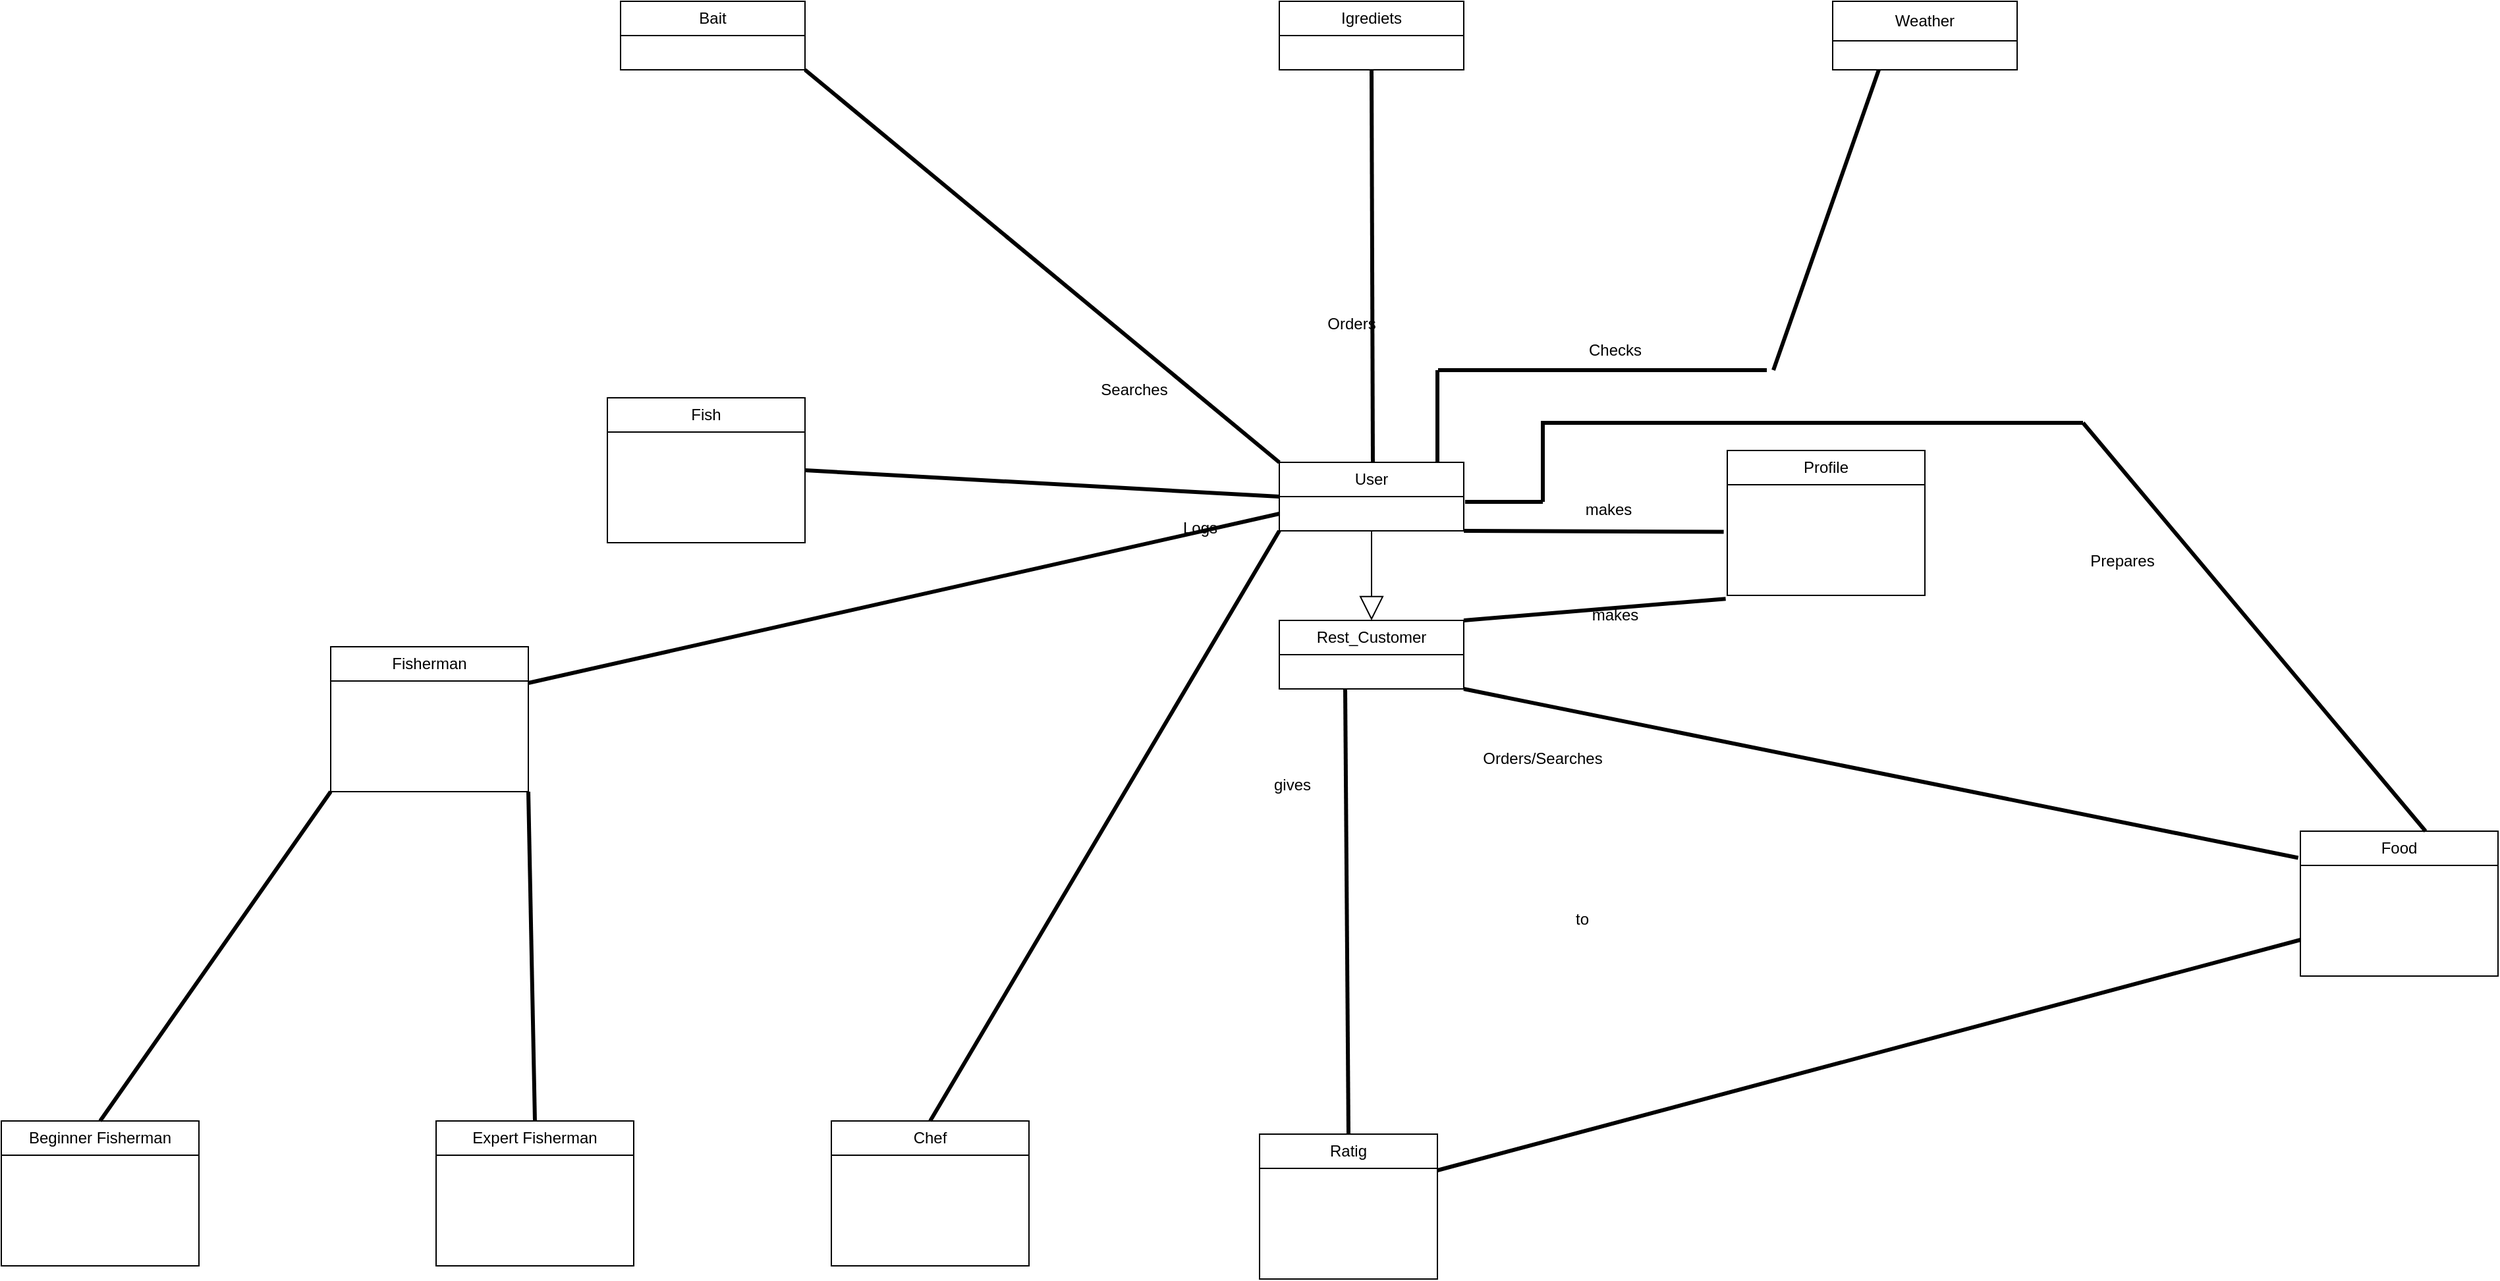 <mxfile version="26.1.0">
  <diagram name="Page-1" id="0783ab3e-0a74-02c8-0abd-f7b4e66b4bec">
    <mxGraphModel dx="2759" dy="1035" grid="1" gridSize="10" guides="1" tooltips="1" connect="1" arrows="1" fold="1" page="1" pageScale="1" pageWidth="850" pageHeight="1100" background="none" math="0" shadow="0">
      <root>
        <mxCell id="0" />
        <mxCell id="1" parent="0" />
        <mxCell id="9kzETTMTDvsTJWJQEYAj-15" value="User" style="swimlane;fontStyle=0;childLayout=stackLayout;horizontal=1;startSize=26;fillColor=none;horizontalStack=0;resizeParent=1;resizeParentMax=0;resizeLast=0;collapsible=1;marginBottom=0;whiteSpace=wrap;html=1;" parent="1" vertex="1">
          <mxGeometry x="350" y="480" width="140" height="52" as="geometry">
            <mxRectangle x="350" y="460" width="100" height="30" as="alternateBounds" />
          </mxGeometry>
        </mxCell>
        <mxCell id="9kzETTMTDvsTJWJQEYAj-19" value="Profile" style="swimlane;fontStyle=0;childLayout=stackLayout;horizontal=1;startSize=26;fillColor=none;horizontalStack=0;resizeParent=1;resizeParentMax=0;resizeLast=0;collapsible=1;marginBottom=0;whiteSpace=wrap;html=1;" parent="1" vertex="1">
          <mxGeometry x="690" y="471" width="150" height="110" as="geometry">
            <mxRectangle x="580" y="461" width="70" height="30" as="alternateBounds" />
          </mxGeometry>
        </mxCell>
        <mxCell id="9kzETTMTDvsTJWJQEYAj-25" value="" style="endArrow=none;startArrow=none;endFill=0;startFill=0;endSize=8;html=1;verticalAlign=bottom;labelBackgroundColor=none;strokeWidth=3;rounded=0;entryX=-0.018;entryY=0.425;entryDx=0;entryDy=0;entryPerimeter=0;exitX=1;exitY=1;exitDx=0;exitDy=0;" parent="1" source="9kzETTMTDvsTJWJQEYAj-15" edge="1">
          <mxGeometry width="160" relative="1" as="geometry">
            <mxPoint x="490" y="510" as="sourcePoint" />
            <mxPoint x="687.3" y="532.7" as="targetPoint" />
          </mxGeometry>
        </mxCell>
        <mxCell id="9kzETTMTDvsTJWJQEYAj-26" value="" style="text;html=1;align=center;verticalAlign=middle;whiteSpace=wrap;rounded=0;" parent="1" vertex="1">
          <mxGeometry x="650" y="500" width="40" height="20" as="geometry" />
        </mxCell>
        <mxCell id="9kzETTMTDvsTJWJQEYAj-27" value="" style="text;html=1;align=center;verticalAlign=middle;whiteSpace=wrap;rounded=0;" parent="1" vertex="1">
          <mxGeometry x="470" y="532" width="40" height="20" as="geometry" />
        </mxCell>
        <mxCell id="9kzETTMTDvsTJWJQEYAj-28" value="makes" style="text;html=1;align=center;verticalAlign=middle;whiteSpace=wrap;rounded=0;" parent="1" vertex="1">
          <mxGeometry x="570" y="501" width="60" height="30" as="geometry" />
        </mxCell>
        <mxCell id="9kzETTMTDvsTJWJQEYAj-29" value="Rest_Customer" style="swimlane;fontStyle=0;childLayout=stackLayout;horizontal=1;startSize=26;fillColor=none;horizontalStack=0;resizeParent=1;resizeParentMax=0;resizeLast=0;collapsible=1;marginBottom=0;whiteSpace=wrap;html=1;" parent="1" vertex="1">
          <mxGeometry x="350" y="600" width="140" height="52" as="geometry">
            <mxRectangle x="350" y="460" width="100" height="30" as="alternateBounds" />
          </mxGeometry>
        </mxCell>
        <mxCell id="9kzETTMTDvsTJWJQEYAj-30" value="" style="endArrow=none;startArrow=none;endFill=0;startFill=0;endSize=8;html=1;verticalAlign=bottom;labelBackgroundColor=none;strokeWidth=3;rounded=0;entryX=-0.008;entryY=1.031;entryDx=0;entryDy=0;entryPerimeter=0;exitX=1;exitY=0;exitDx=0;exitDy=0;" parent="1" source="9kzETTMTDvsTJWJQEYAj-29" edge="1">
          <mxGeometry width="160" relative="1" as="geometry">
            <mxPoint x="490" y="625.16" as="sourcePoint" />
            <mxPoint x="688.8" y="583.604" as="targetPoint" />
          </mxGeometry>
        </mxCell>
        <mxCell id="9kzETTMTDvsTJWJQEYAj-32" value="makes" style="text;html=1;align=center;verticalAlign=middle;whiteSpace=wrap;rounded=0;" parent="1" vertex="1">
          <mxGeometry x="580" y="581" width="50" height="29" as="geometry" />
        </mxCell>
        <mxCell id="9kzETTMTDvsTJWJQEYAj-33" value="" style="text;html=1;align=center;verticalAlign=middle;whiteSpace=wrap;rounded=0;" parent="1" vertex="1">
          <mxGeometry x="470" y="580" width="40" height="20" as="geometry" />
        </mxCell>
        <mxCell id="9kzETTMTDvsTJWJQEYAj-34" value="" style="text;html=1;align=center;verticalAlign=middle;whiteSpace=wrap;rounded=0;" parent="1" vertex="1">
          <mxGeometry x="630" y="560" width="60" height="30" as="geometry" />
        </mxCell>
        <mxCell id="9kzETTMTDvsTJWJQEYAj-35" value="" style="endArrow=none;startArrow=none;endFill=0;startFill=0;endSize=8;html=1;verticalAlign=bottom;labelBackgroundColor=none;strokeWidth=3;rounded=0;" parent="1" edge="1">
          <mxGeometry width="160" relative="1" as="geometry">
            <mxPoint x="470" y="480" as="sourcePoint" />
            <mxPoint x="470" y="410" as="targetPoint" />
          </mxGeometry>
        </mxCell>
        <mxCell id="9kzETTMTDvsTJWJQEYAj-36" value="" style="endArrow=none;startArrow=none;endFill=0;startFill=0;endSize=8;html=1;verticalAlign=bottom;labelBackgroundColor=none;strokeWidth=3;rounded=0;entryX=0;entryY=0.5;entryDx=0;entryDy=0;exitX=1;exitY=0.5;exitDx=0;exitDy=0;" parent="1" target="9kzETTMTDvsTJWJQEYAj-15" edge="1" source="9kzETTMTDvsTJWJQEYAj-67">
          <mxGeometry width="160" relative="1" as="geometry">
            <mxPoint x="220" y="516" as="sourcePoint" />
            <mxPoint x="299" y="420" as="targetPoint" />
            <Array as="points" />
          </mxGeometry>
        </mxCell>
        <mxCell id="9kzETTMTDvsTJWJQEYAj-37" value="Checks" style="text;html=1;align=center;verticalAlign=middle;whiteSpace=wrap;rounded=0;" parent="1" vertex="1">
          <mxGeometry x="575" y="380" width="60" height="30" as="geometry" />
        </mxCell>
        <mxCell id="9kzETTMTDvsTJWJQEYAj-38" value="Logs" style="text;html=1;align=center;verticalAlign=middle;whiteSpace=wrap;rounded=0;" parent="1" vertex="1">
          <mxGeometry x="270" y="520" width="40" height="20" as="geometry" />
        </mxCell>
        <mxCell id="9kzETTMTDvsTJWJQEYAj-41" value="" style="text;html=1;align=center;verticalAlign=middle;whiteSpace=wrap;rounded=0;" parent="1" vertex="1">
          <mxGeometry x="300" y="480" width="60" height="30" as="geometry" />
        </mxCell>
        <mxCell id="9kzETTMTDvsTJWJQEYAj-42" value="" style="text;html=1;align=center;verticalAlign=middle;whiteSpace=wrap;rounded=0;" parent="1" vertex="1">
          <mxGeometry x="220" y="490" width="30" height="30" as="geometry" />
        </mxCell>
        <mxCell id="9kzETTMTDvsTJWJQEYAj-43" value="Bait" style="swimlane;fontStyle=0;childLayout=stackLayout;horizontal=1;startSize=26;fillColor=none;horizontalStack=0;resizeParent=1;resizeParentMax=0;resizeLast=0;collapsible=1;marginBottom=0;whiteSpace=wrap;html=1;" parent="1" vertex="1">
          <mxGeometry x="-150" y="130" width="140" height="52" as="geometry">
            <mxRectangle x="350" y="460" width="100" height="30" as="alternateBounds" />
          </mxGeometry>
        </mxCell>
        <mxCell id="9kzETTMTDvsTJWJQEYAj-45" value="" style="endArrow=none;startArrow=none;endFill=0;startFill=0;endSize=8;html=1;verticalAlign=bottom;labelBackgroundColor=none;strokeWidth=3;rounded=0;entryX=1;entryY=1;entryDx=0;entryDy=0;exitX=0;exitY=0;exitDx=0;exitDy=0;" parent="1" source="9kzETTMTDvsTJWJQEYAj-15" target="9kzETTMTDvsTJWJQEYAj-43" edge="1">
          <mxGeometry width="160" relative="1" as="geometry">
            <mxPoint x="410" y="480" as="sourcePoint" />
            <mxPoint x="489" y="384" as="targetPoint" />
          </mxGeometry>
        </mxCell>
        <mxCell id="9kzETTMTDvsTJWJQEYAj-46" value="" style="text;html=1;align=center;verticalAlign=middle;whiteSpace=wrap;rounded=0;" parent="1" vertex="1">
          <mxGeometry x="320" y="451" width="40" height="20" as="geometry" />
        </mxCell>
        <mxCell id="9kzETTMTDvsTJWJQEYAj-48" value="" style="text;html=1;align=center;verticalAlign=middle;whiteSpace=wrap;rounded=0;" parent="1" vertex="1">
          <mxGeometry x="170" y="350" width="40" height="10" as="geometry" />
        </mxCell>
        <mxCell id="9kzETTMTDvsTJWJQEYAj-49" value="Searches" style="text;html=1;align=center;verticalAlign=middle;whiteSpace=wrap;rounded=0;" parent="1" vertex="1">
          <mxGeometry x="210" y="410" width="60" height="30" as="geometry" />
        </mxCell>
        <mxCell id="9kzETTMTDvsTJWJQEYAj-50" value="Igrediets" style="swimlane;fontStyle=0;childLayout=stackLayout;horizontal=1;startSize=26;fillColor=none;horizontalStack=0;resizeParent=1;resizeParentMax=0;resizeLast=0;collapsible=1;marginBottom=0;whiteSpace=wrap;html=1;" parent="1" vertex="1">
          <mxGeometry x="350" y="130" width="140" height="52" as="geometry">
            <mxRectangle x="350" y="460" width="100" height="30" as="alternateBounds" />
          </mxGeometry>
        </mxCell>
        <mxCell id="9kzETTMTDvsTJWJQEYAj-52" value="" style="endArrow=none;startArrow=none;endFill=0;startFill=0;endSize=8;html=1;verticalAlign=bottom;labelBackgroundColor=none;strokeWidth=3;rounded=0;entryX=-0.008;entryY=1.031;entryDx=0;entryDy=0;entryPerimeter=0;exitX=-0.011;exitY=0.184;exitDx=0;exitDy=0;exitPerimeter=0;" parent="1" source="9kzETTMTDvsTJWJQEYAj-69" edge="1">
          <mxGeometry width="160" relative="1" as="geometry">
            <mxPoint x="640" y="730" as="sourcePoint" />
            <mxPoint x="490" y="652" as="targetPoint" />
          </mxGeometry>
        </mxCell>
        <mxCell id="9kzETTMTDvsTJWJQEYAj-53" value="" style="text;html=1;align=center;verticalAlign=middle;whiteSpace=wrap;rounded=0;" parent="1" vertex="1">
          <mxGeometry x="620" y="690" width="40" height="20" as="geometry" />
        </mxCell>
        <mxCell id="9kzETTMTDvsTJWJQEYAj-55" value="" style="text;html=1;align=center;verticalAlign=middle;whiteSpace=wrap;rounded=0;" parent="1" vertex="1">
          <mxGeometry x="490" y="640" width="40" height="20" as="geometry" />
        </mxCell>
        <mxCell id="9kzETTMTDvsTJWJQEYAj-56" value="Orders/Searches" style="text;html=1;align=center;verticalAlign=middle;whiteSpace=wrap;rounded=0;" parent="1" vertex="1">
          <mxGeometry x="520" y="690" width="60" height="30" as="geometry" />
        </mxCell>
        <mxCell id="9kzETTMTDvsTJWJQEYAj-58" value="" style="endArrow=none;startArrow=none;endFill=0;startFill=0;endSize=8;html=1;verticalAlign=bottom;labelBackgroundColor=none;strokeWidth=3;rounded=0;exitX=1;exitY=0.25;exitDx=0;exitDy=0;entryX=0;entryY=0.75;entryDx=0;entryDy=0;" parent="1" source="9kzETTMTDvsTJWJQEYAj-95" target="9kzETTMTDvsTJWJQEYAj-69" edge="1">
          <mxGeometry width="160" relative="1" as="geometry">
            <mxPoint x="460" y="792" as="sourcePoint" />
            <mxPoint x="670" y="778" as="targetPoint" />
          </mxGeometry>
        </mxCell>
        <mxCell id="9kzETTMTDvsTJWJQEYAj-59" value="to" style="text;html=1;align=center;verticalAlign=middle;whiteSpace=wrap;rounded=0;" parent="1" vertex="1">
          <mxGeometry x="550" y="812" width="60" height="30" as="geometry" />
        </mxCell>
        <mxCell id="9kzETTMTDvsTJWJQEYAj-60" value="" style="endArrow=none;startArrow=none;endFill=0;startFill=0;endSize=8;html=1;verticalAlign=bottom;labelBackgroundColor=none;strokeWidth=3;rounded=0;entryX=-0.008;entryY=1.031;entryDx=0;entryDy=0;entryPerimeter=0;exitX=0.5;exitY=0;exitDx=0;exitDy=0;" parent="1" edge="1" source="9kzETTMTDvsTJWJQEYAj-95">
          <mxGeometry width="160" relative="1" as="geometry">
            <mxPoint x="400.02" y="800" as="sourcePoint" />
            <mxPoint x="400" y="652" as="targetPoint" />
          </mxGeometry>
        </mxCell>
        <mxCell id="9kzETTMTDvsTJWJQEYAj-61" value="gives" style="text;html=1;align=center;verticalAlign=middle;whiteSpace=wrap;rounded=0;" parent="1" vertex="1">
          <mxGeometry x="330" y="710" width="60" height="30" as="geometry" />
        </mxCell>
        <mxCell id="9kzETTMTDvsTJWJQEYAj-63" value="" style="text;html=1;align=center;verticalAlign=middle;whiteSpace=wrap;rounded=0;" parent="1" vertex="1">
          <mxGeometry x="360" y="652" width="40" height="20" as="geometry" />
        </mxCell>
        <mxCell id="9kzETTMTDvsTJWJQEYAj-64" value="" style="text;html=1;align=center;verticalAlign=middle;whiteSpace=wrap;rounded=0;" parent="1" vertex="1">
          <mxGeometry x="355" y="772" width="40" height="20" as="geometry" />
        </mxCell>
        <mxCell id="9kzETTMTDvsTJWJQEYAj-65" value="" style="text;html=1;align=center;verticalAlign=middle;whiteSpace=wrap;rounded=0;" parent="1" vertex="1">
          <mxGeometry x="610" y="772" width="40" height="20" as="geometry" />
        </mxCell>
        <mxCell id="9kzETTMTDvsTJWJQEYAj-67" value="Fish" style="swimlane;fontStyle=0;childLayout=stackLayout;horizontal=1;startSize=26;fillColor=none;horizontalStack=0;resizeParent=1;resizeParentMax=0;resizeLast=0;collapsible=1;marginBottom=0;whiteSpace=wrap;html=1;" parent="1" vertex="1">
          <mxGeometry x="-160" y="431" width="150" height="110" as="geometry">
            <mxRectangle x="580" y="461" width="70" height="30" as="alternateBounds" />
          </mxGeometry>
        </mxCell>
        <mxCell id="9kzETTMTDvsTJWJQEYAj-69" value="&lt;div&gt;Food&lt;/div&gt;" style="swimlane;fontStyle=0;childLayout=stackLayout;horizontal=1;startSize=26;fillColor=none;horizontalStack=0;resizeParent=1;resizeParentMax=0;resizeLast=0;collapsible=1;marginBottom=0;whiteSpace=wrap;html=1;" parent="1" vertex="1">
          <mxGeometry x="1125" y="760" width="150" height="110" as="geometry">
            <mxRectangle x="580" y="461" width="70" height="30" as="alternateBounds" />
          </mxGeometry>
        </mxCell>
        <mxCell id="9kzETTMTDvsTJWJQEYAj-73" value="" style="text;html=1;align=center;verticalAlign=middle;whiteSpace=wrap;rounded=0;" parent="1" vertex="1">
          <mxGeometry x="455" y="830" width="40" height="20" as="geometry" />
        </mxCell>
        <mxCell id="9kzETTMTDvsTJWJQEYAj-76" value="" style="endArrow=none;startArrow=none;endFill=0;startFill=0;endSize=8;html=1;verticalAlign=bottom;labelBackgroundColor=none;strokeWidth=3;rounded=0;" parent="1" edge="1">
          <mxGeometry width="160" relative="1" as="geometry">
            <mxPoint x="550" y="480" as="sourcePoint" />
            <mxPoint x="960" y="450" as="targetPoint" />
            <Array as="points">
              <mxPoint x="550" y="450" />
            </Array>
          </mxGeometry>
        </mxCell>
        <mxCell id="9kzETTMTDvsTJWJQEYAj-77" value="" style="endArrow=none;startArrow=none;endFill=0;startFill=0;endSize=8;html=1;verticalAlign=bottom;labelBackgroundColor=none;strokeWidth=3;rounded=0;" parent="1" edge="1">
          <mxGeometry width="160" relative="1" as="geometry">
            <mxPoint x="1220" y="760" as="sourcePoint" />
            <mxPoint x="960" y="450" as="targetPoint" />
            <Array as="points" />
          </mxGeometry>
        </mxCell>
        <mxCell id="9kzETTMTDvsTJWJQEYAj-78" value="Prepares" style="text;html=1;align=center;verticalAlign=middle;whiteSpace=wrap;rounded=0;" parent="1" vertex="1">
          <mxGeometry x="960" y="540" width="60" height="30" as="geometry" />
        </mxCell>
        <mxCell id="9kzETTMTDvsTJWJQEYAj-79" value="" style="text;html=1;align=center;verticalAlign=middle;whiteSpace=wrap;rounded=0;" parent="1" vertex="1">
          <mxGeometry x="570" y="431" width="40" height="20" as="geometry" />
        </mxCell>
        <mxCell id="9kzETTMTDvsTJWJQEYAj-81" value=" " style="text;html=1;align=center;verticalAlign=middle;whiteSpace=wrap;rounded=0;" parent="1" vertex="1">
          <mxGeometry x="750" y="690" width="40" height="20" as="geometry" />
        </mxCell>
        <mxCell id="9kzETTMTDvsTJWJQEYAj-84" value="" style="endArrow=none;startArrow=none;endFill=0;startFill=0;endSize=8;html=1;verticalAlign=bottom;labelBackgroundColor=none;strokeWidth=3;rounded=0;entryX=0.5;entryY=1;entryDx=0;entryDy=0;" parent="1" target="9kzETTMTDvsTJWJQEYAj-50" edge="1">
          <mxGeometry width="160" relative="1" as="geometry">
            <mxPoint x="421" y="480" as="sourcePoint" />
            <mxPoint x="420" y="310" as="targetPoint" />
          </mxGeometry>
        </mxCell>
        <mxCell id="9kzETTMTDvsTJWJQEYAj-85" value="" style="text;html=1;align=center;verticalAlign=middle;whiteSpace=wrap;rounded=0;" parent="1" vertex="1">
          <mxGeometry x="410" y="451" width="40" height="20" as="geometry" />
        </mxCell>
        <mxCell id="9kzETTMTDvsTJWJQEYAj-86" value="" style="text;html=1;align=center;verticalAlign=middle;whiteSpace=wrap;rounded=0;" parent="1" vertex="1">
          <mxGeometry x="410" y="302" width="60" height="30" as="geometry" />
        </mxCell>
        <mxCell id="9kzETTMTDvsTJWJQEYAj-88" value="Weather" style="swimlane;fontStyle=0;childLayout=stackLayout;horizontal=1;startSize=30;fillColor=none;horizontalStack=0;resizeParent=1;resizeParentMax=0;resizeLast=0;collapsible=1;marginBottom=0;whiteSpace=wrap;html=1;" parent="1" vertex="1">
          <mxGeometry x="770" y="130" width="140" height="52" as="geometry">
            <mxRectangle x="350" y="460" width="100" height="30" as="alternateBounds" />
          </mxGeometry>
        </mxCell>
        <mxCell id="9kzETTMTDvsTJWJQEYAj-89" value="" style="endArrow=none;startArrow=none;endFill=0;startFill=0;endSize=8;html=1;verticalAlign=bottom;labelBackgroundColor=none;strokeWidth=3;rounded=0;" parent="1" edge="1">
          <mxGeometry width="160" relative="1" as="geometry">
            <mxPoint x="470.5" y="410" as="sourcePoint" />
            <mxPoint x="720" y="410" as="targetPoint" />
          </mxGeometry>
        </mxCell>
        <mxCell id="9kzETTMTDvsTJWJQEYAj-90" value="" style="endArrow=none;startArrow=none;endFill=0;startFill=0;endSize=8;html=1;verticalAlign=bottom;labelBackgroundColor=none;strokeWidth=3;rounded=0;" parent="1" edge="1">
          <mxGeometry width="160" relative="1" as="geometry">
            <mxPoint x="491" y="510" as="sourcePoint" />
            <mxPoint x="550" y="510" as="targetPoint" />
          </mxGeometry>
        </mxCell>
        <mxCell id="9kzETTMTDvsTJWJQEYAj-91" value="" style="endArrow=none;startArrow=none;endFill=0;startFill=0;endSize=8;html=1;verticalAlign=bottom;labelBackgroundColor=none;strokeWidth=3;rounded=0;" parent="1" edge="1">
          <mxGeometry width="160" relative="1" as="geometry">
            <mxPoint x="550" y="510" as="sourcePoint" />
            <mxPoint x="550" y="480" as="targetPoint" />
          </mxGeometry>
        </mxCell>
        <mxCell id="9kzETTMTDvsTJWJQEYAj-92" value="" style="endArrow=none;startArrow=none;endFill=0;startFill=0;endSize=8;html=1;verticalAlign=bottom;labelBackgroundColor=none;strokeWidth=3;rounded=0;entryX=0.25;entryY=1;entryDx=0;entryDy=0;" parent="1" target="9kzETTMTDvsTJWJQEYAj-88" edge="1">
          <mxGeometry width="160" relative="1" as="geometry">
            <mxPoint x="725" y="410" as="sourcePoint" />
            <mxPoint x="804.5" y="314" as="targetPoint" />
          </mxGeometry>
        </mxCell>
        <mxCell id="9kzETTMTDvsTJWJQEYAj-94" value="Orders" style="text;html=1;align=center;verticalAlign=middle;whiteSpace=wrap;rounded=0;" parent="1" vertex="1">
          <mxGeometry x="375" y="360" width="60" height="30" as="geometry" />
        </mxCell>
        <mxCell id="9kzETTMTDvsTJWJQEYAj-95" value="Ratig" style="swimlane;fontStyle=0;childLayout=stackLayout;horizontal=1;startSize=26;fillColor=none;horizontalStack=0;resizeParent=1;resizeParentMax=0;resizeLast=0;collapsible=1;marginBottom=0;whiteSpace=wrap;html=1;" parent="1" vertex="1">
          <mxGeometry x="335" y="990" width="135" height="110" as="geometry">
            <mxRectangle x="580" y="461" width="70" height="30" as="alternateBounds" />
          </mxGeometry>
        </mxCell>
        <mxCell id="9kzETTMTDvsTJWJQEYAj-97" value="" style="text;html=1;align=center;verticalAlign=middle;whiteSpace=wrap;rounded=0;" parent="1" vertex="1">
          <mxGeometry x="470" y="451" width="40" height="20" as="geometry" />
        </mxCell>
        <mxCell id="9kzETTMTDvsTJWJQEYAj-98" value="" style="text;html=1;align=center;verticalAlign=middle;whiteSpace=wrap;rounded=0;" parent="1" vertex="1">
          <mxGeometry x="730" y="307" width="40" height="20" as="geometry" />
        </mxCell>
        <mxCell id="cK02aoGFD56z1Gf120GQ-2" value="" style="endArrow=block;endSize=16;endFill=0;html=1;rounded=0;exitX=0.5;exitY=1;exitDx=0;exitDy=0;entryX=0.5;entryY=0;entryDx=0;entryDy=0;" edge="1" parent="1" source="9kzETTMTDvsTJWJQEYAj-15" target="9kzETTMTDvsTJWJQEYAj-29">
          <mxGeometry width="160" relative="1" as="geometry">
            <mxPoint x="395" y="554.33" as="sourcePoint" />
            <mxPoint x="555" y="554.33" as="targetPoint" />
          </mxGeometry>
        </mxCell>
        <mxCell id="cK02aoGFD56z1Gf120GQ-123" value="Fisherman" style="swimlane;fontStyle=0;childLayout=stackLayout;horizontal=1;startSize=26;fillColor=none;horizontalStack=0;resizeParent=1;resizeParentMax=0;resizeLast=0;collapsible=1;marginBottom=0;whiteSpace=wrap;html=1;" vertex="1" parent="1">
          <mxGeometry x="-370" y="620" width="150" height="110" as="geometry">
            <mxRectangle x="580" y="461" width="70" height="30" as="alternateBounds" />
          </mxGeometry>
        </mxCell>
        <mxCell id="cK02aoGFD56z1Gf120GQ-124" value="Chef" style="swimlane;fontStyle=0;childLayout=stackLayout;horizontal=1;startSize=26;fillColor=none;horizontalStack=0;resizeParent=1;resizeParentMax=0;resizeLast=0;collapsible=1;marginBottom=0;whiteSpace=wrap;html=1;" vertex="1" parent="1">
          <mxGeometry x="10" y="980" width="150" height="110" as="geometry">
            <mxRectangle x="580" y="461" width="70" height="30" as="alternateBounds" />
          </mxGeometry>
        </mxCell>
        <mxCell id="cK02aoGFD56z1Gf120GQ-125" value="Beginner Fisherman" style="swimlane;fontStyle=0;childLayout=stackLayout;horizontal=1;startSize=26;fillColor=none;horizontalStack=0;resizeParent=1;resizeParentMax=0;resizeLast=0;collapsible=1;marginBottom=0;whiteSpace=wrap;html=1;" vertex="1" parent="1">
          <mxGeometry x="-620" y="980" width="150" height="110" as="geometry">
            <mxRectangle x="580" y="461" width="70" height="30" as="alternateBounds" />
          </mxGeometry>
        </mxCell>
        <mxCell id="cK02aoGFD56z1Gf120GQ-129" value="" style="endArrow=none;startArrow=none;endFill=0;startFill=0;endSize=8;html=1;verticalAlign=bottom;labelBackgroundColor=none;strokeWidth=3;rounded=0;entryX=0;entryY=0.75;entryDx=0;entryDy=0;exitX=1;exitY=0.25;exitDx=0;exitDy=0;" edge="1" parent="1" source="cK02aoGFD56z1Gf120GQ-123" target="9kzETTMTDvsTJWJQEYAj-15">
          <mxGeometry width="160" relative="1" as="geometry">
            <mxPoint x="101" y="610" as="sourcePoint" />
            <mxPoint x="300" y="610" as="targetPoint" />
          </mxGeometry>
        </mxCell>
        <mxCell id="cK02aoGFD56z1Gf120GQ-130" value="" style="endArrow=none;startArrow=none;endFill=0;startFill=0;endSize=8;html=1;verticalAlign=bottom;labelBackgroundColor=none;strokeWidth=3;rounded=0;entryX=0;entryY=1;entryDx=0;entryDy=0;exitX=0.5;exitY=0;exitDx=0;exitDy=0;" edge="1" parent="1" source="cK02aoGFD56z1Gf120GQ-124" target="9kzETTMTDvsTJWJQEYAj-15">
          <mxGeometry width="160" relative="1" as="geometry">
            <mxPoint x="101" y="640" as="sourcePoint" />
            <mxPoint x="300" y="640" as="targetPoint" />
          </mxGeometry>
        </mxCell>
        <mxCell id="cK02aoGFD56z1Gf120GQ-133" value="" style="endArrow=none;startArrow=none;endFill=0;startFill=0;endSize=8;html=1;verticalAlign=bottom;labelBackgroundColor=none;strokeWidth=3;rounded=0;entryX=0;entryY=1;entryDx=0;entryDy=0;exitX=0.5;exitY=0;exitDx=0;exitDy=0;" edge="1" parent="1" source="cK02aoGFD56z1Gf120GQ-125" target="cK02aoGFD56z1Gf120GQ-123">
          <mxGeometry width="160" relative="1" as="geometry">
            <mxPoint x="-590" y="781" as="sourcePoint" />
            <mxPoint x="-391" y="781" as="targetPoint" />
          </mxGeometry>
        </mxCell>
        <mxCell id="cK02aoGFD56z1Gf120GQ-134" value="Expert Fisherman" style="swimlane;fontStyle=0;childLayout=stackLayout;horizontal=1;startSize=26;fillColor=none;horizontalStack=0;resizeParent=1;resizeParentMax=0;resizeLast=0;collapsible=1;marginBottom=0;whiteSpace=wrap;html=1;" vertex="1" parent="1">
          <mxGeometry x="-290" y="980" width="150" height="110" as="geometry">
            <mxRectangle x="580" y="461" width="70" height="30" as="alternateBounds" />
          </mxGeometry>
        </mxCell>
        <mxCell id="cK02aoGFD56z1Gf120GQ-135" value="" style="endArrow=none;startArrow=none;endFill=0;startFill=0;endSize=8;html=1;verticalAlign=bottom;labelBackgroundColor=none;strokeWidth=3;rounded=0;entryX=1;entryY=1;entryDx=0;entryDy=0;exitX=0.5;exitY=0;exitDx=0;exitDy=0;" edge="1" parent="1" source="cK02aoGFD56z1Gf120GQ-134" target="cK02aoGFD56z1Gf120GQ-123">
          <mxGeometry width="160" relative="1" as="geometry">
            <mxPoint x="-425" y="990" as="sourcePoint" />
            <mxPoint x="-250" y="740" as="targetPoint" />
          </mxGeometry>
        </mxCell>
      </root>
    </mxGraphModel>
  </diagram>
</mxfile>
